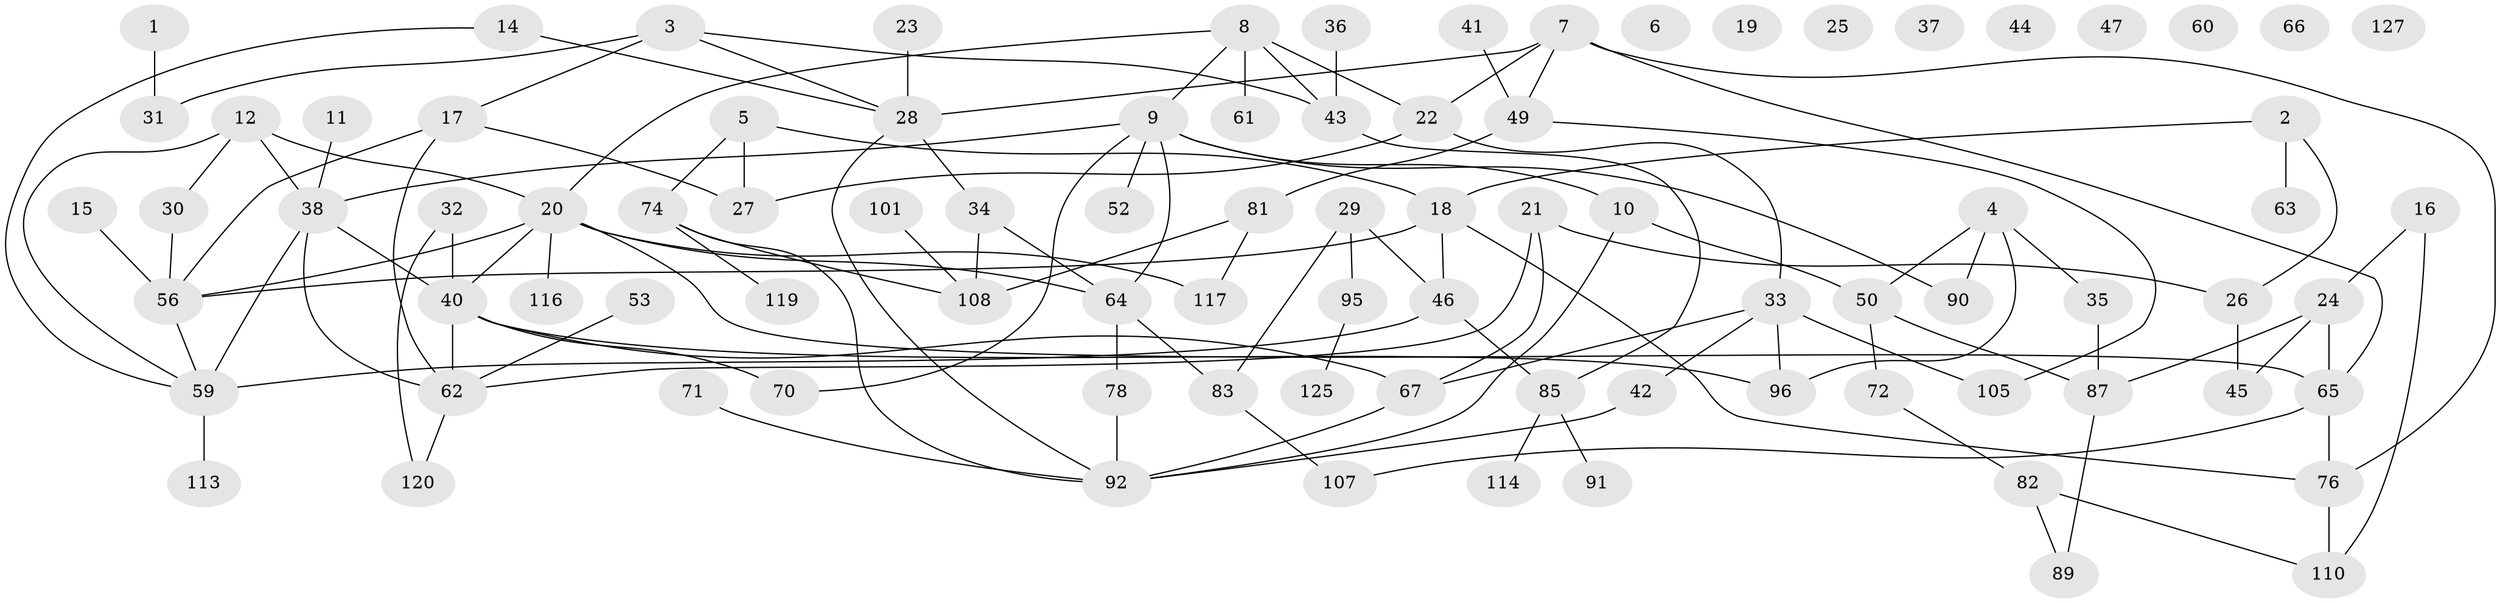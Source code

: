 // Generated by graph-tools (version 1.1) at 2025/23/03/03/25 07:23:26]
// undirected, 89 vertices, 123 edges
graph export_dot {
graph [start="1"]
  node [color=gray90,style=filled];
  1 [super="+104"];
  2 [super="+13"];
  3 [super="+99"];
  4 [super="+100"];
  5;
  6;
  7 [super="+111"];
  8 [super="+128"];
  9 [super="+106"];
  10 [super="+122"];
  11;
  12 [super="+109"];
  14 [super="+57"];
  15;
  16;
  17 [super="+97"];
  18 [super="+86"];
  19;
  20 [super="+130"];
  21;
  22 [super="+51"];
  23;
  24 [super="+39"];
  25;
  26 [super="+77"];
  27 [super="+80"];
  28 [super="+121"];
  29 [super="+88"];
  30 [super="+84"];
  31;
  32;
  33 [super="+79"];
  34 [super="+54"];
  35 [super="+112"];
  36;
  37;
  38 [super="+58"];
  40 [super="+55"];
  41;
  42 [super="+48"];
  43;
  44;
  45 [super="+75"];
  46 [super="+129"];
  47;
  49 [super="+102"];
  50 [super="+98"];
  52;
  53;
  56;
  59 [super="+73"];
  60;
  61;
  62 [super="+69"];
  63;
  64 [super="+93"];
  65 [super="+68"];
  66;
  67 [super="+94"];
  70;
  71;
  72;
  74 [super="+124"];
  76;
  78;
  81 [super="+103"];
  82;
  83;
  85;
  87 [super="+126"];
  89;
  90;
  91;
  92 [super="+123"];
  95;
  96;
  101;
  105;
  107;
  108;
  110 [super="+115"];
  113;
  114;
  116 [super="+118"];
  117;
  119;
  120;
  125;
  127;
  1 -- 31;
  2 -- 63;
  2 -- 18;
  2 -- 26;
  3 -- 17;
  3 -- 43;
  3 -- 28;
  3 -- 31;
  4 -- 35;
  4 -- 96;
  4 -- 50;
  4 -- 90;
  5 -- 18;
  5 -- 27;
  5 -- 74;
  7 -- 28;
  7 -- 49;
  7 -- 76;
  7 -- 65;
  7 -- 22;
  8 -- 9;
  8 -- 43;
  8 -- 61;
  8 -- 20;
  8 -- 22;
  9 -- 38;
  9 -- 52;
  9 -- 70;
  9 -- 64;
  9 -- 90;
  9 -- 10;
  10 -- 92;
  10 -- 50;
  11 -- 38;
  12 -- 38;
  12 -- 30;
  12 -- 20;
  12 -- 59;
  14 -- 28;
  14 -- 59;
  15 -- 56;
  16 -- 24;
  16 -- 110;
  17 -- 56;
  17 -- 62;
  17 -- 27;
  18 -- 76;
  18 -- 56;
  18 -- 46;
  20 -- 116;
  20 -- 64;
  20 -- 56;
  20 -- 117;
  20 -- 40;
  20 -- 65;
  21 -- 62;
  21 -- 67;
  21 -- 26;
  22 -- 33;
  22 -- 27;
  23 -- 28;
  24 -- 87;
  24 -- 65;
  24 -- 45;
  26 -- 45;
  28 -- 34 [weight=2];
  28 -- 92;
  29 -- 83;
  29 -- 46;
  29 -- 95;
  30 -- 56;
  32 -- 40;
  32 -- 120;
  33 -- 96;
  33 -- 42;
  33 -- 105;
  33 -- 67;
  34 -- 108;
  34 -- 64;
  35 -- 87;
  36 -- 43;
  38 -- 40;
  38 -- 59 [weight=2];
  38 -- 62;
  40 -- 96;
  40 -- 62;
  40 -- 70;
  40 -- 67 [weight=2];
  41 -- 49;
  42 -- 92;
  43 -- 85;
  46 -- 85;
  46 -- 59;
  49 -- 81;
  49 -- 105;
  50 -- 72;
  50 -- 87;
  53 -- 62;
  56 -- 59;
  59 -- 113;
  62 -- 120;
  64 -- 83;
  64 -- 78;
  65 -- 107;
  65 -- 76;
  67 -- 92;
  71 -- 92;
  72 -- 82;
  74 -- 119;
  74 -- 108;
  74 -- 92;
  76 -- 110 [weight=2];
  78 -- 92;
  81 -- 117;
  81 -- 108;
  82 -- 89;
  82 -- 110;
  83 -- 107;
  85 -- 91;
  85 -- 114;
  87 -- 89;
  95 -- 125;
  101 -- 108;
}
